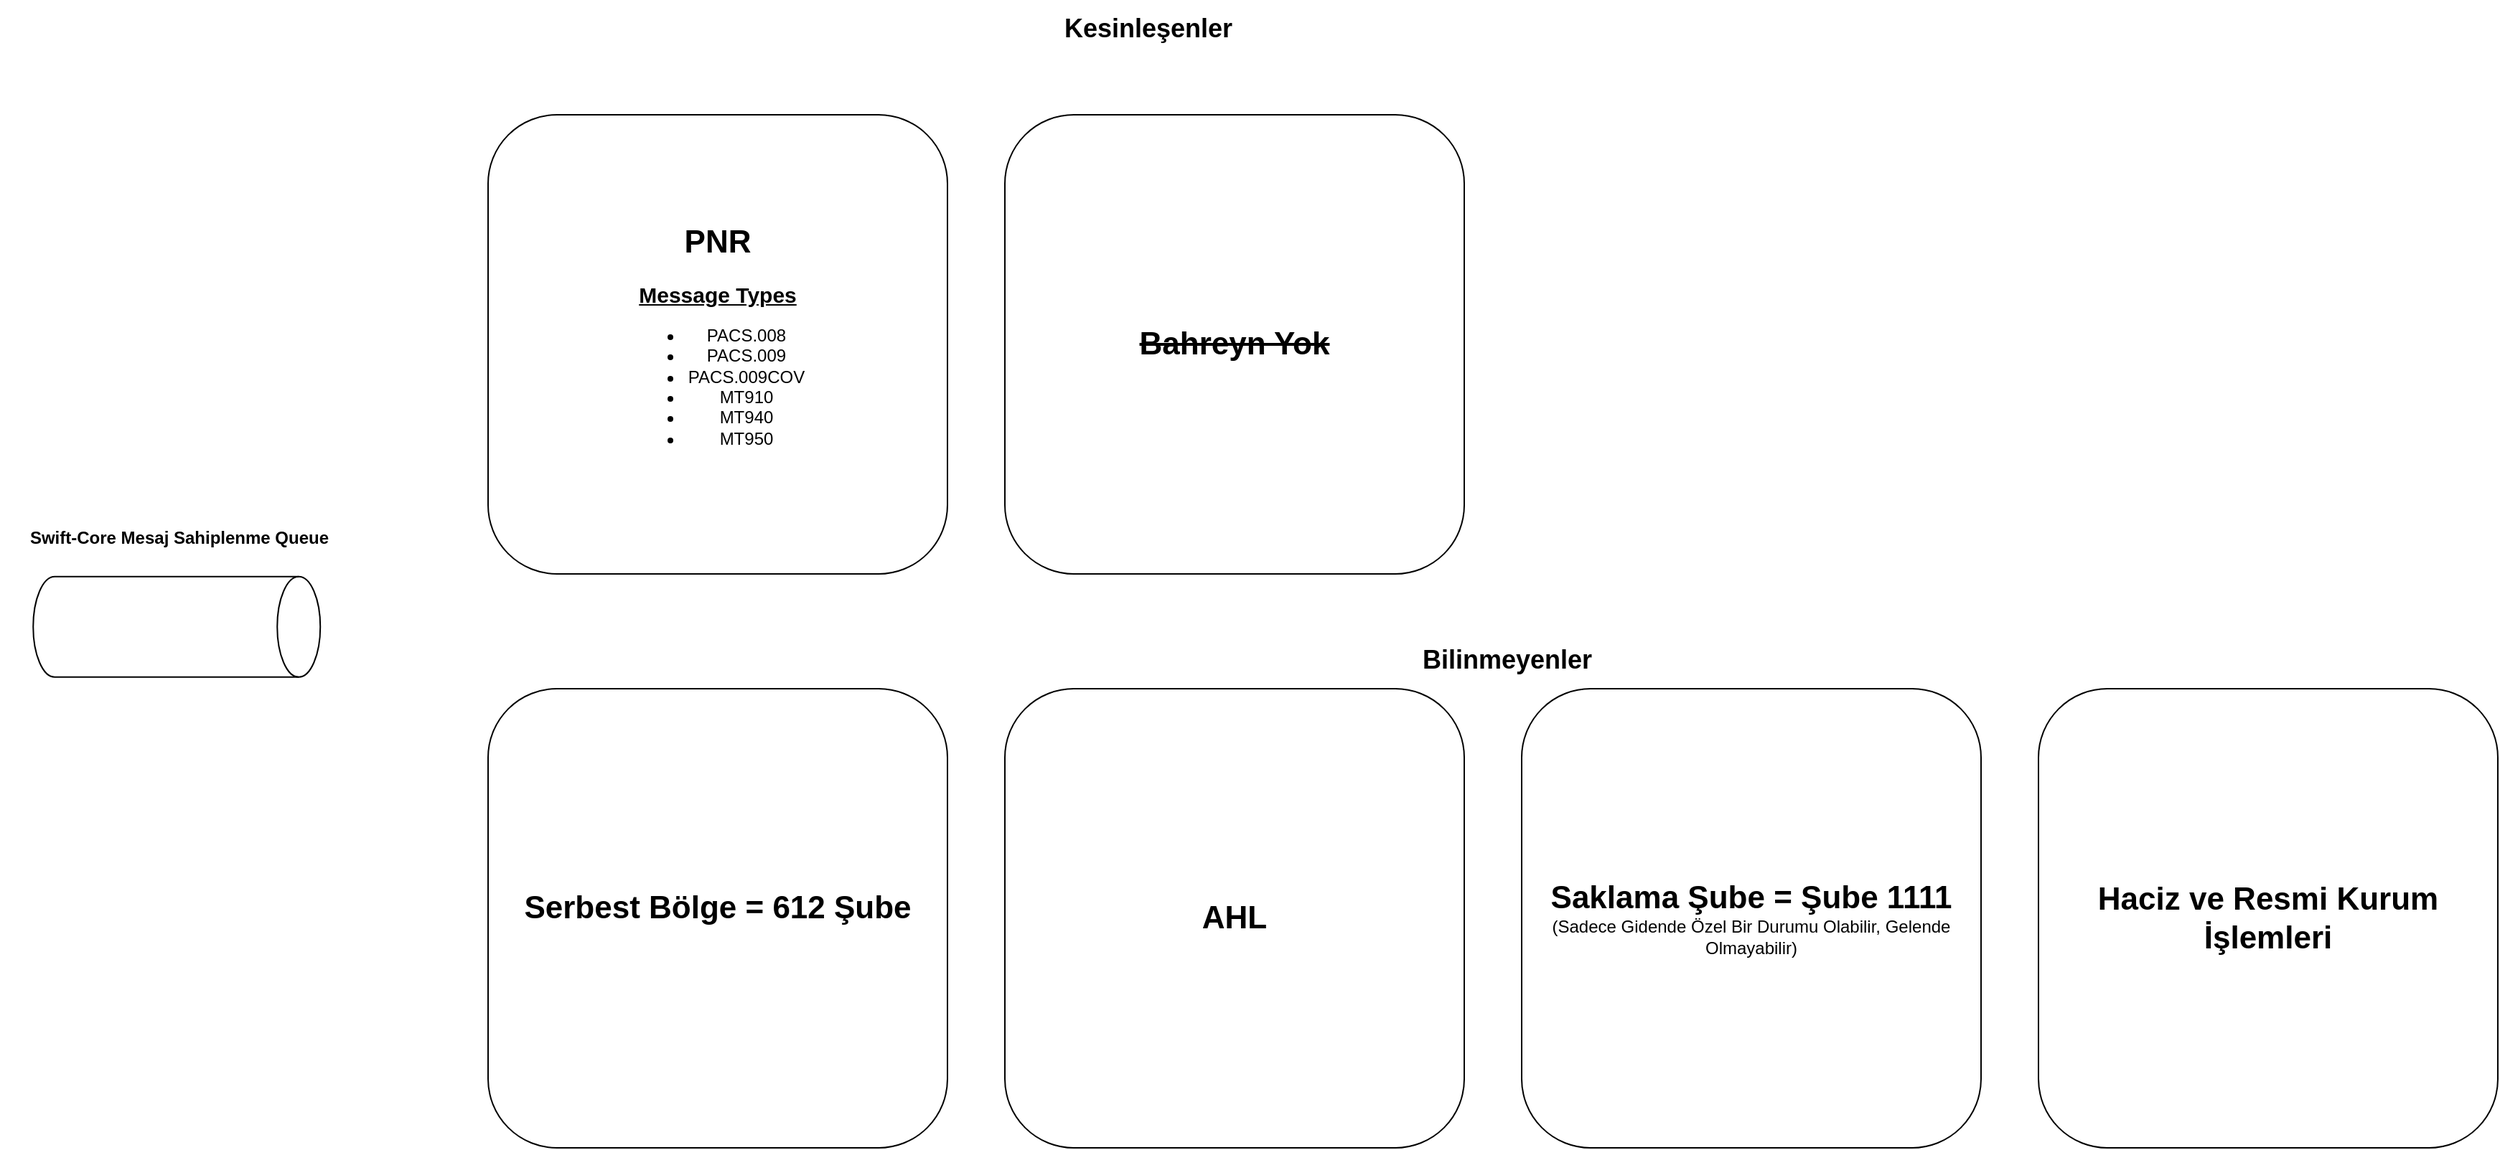 <mxfile version="24.7.6">
  <diagram name="Page-1" id="SjaHX0SKNCmMPlMpZnLW">
    <mxGraphModel dx="2925" dy="2389" grid="1" gridSize="10" guides="1" tooltips="1" connect="1" arrows="1" fold="1" page="1" pageScale="1" pageWidth="827" pageHeight="1169" math="0" shadow="0">
      <root>
        <mxCell id="0" />
        <mxCell id="1" parent="0" />
        <mxCell id="PyB6T44rJo8ZGuRNi5BV-1" value="" style="shape=cylinder3;whiteSpace=wrap;html=1;boundedLbl=1;backgroundOutline=1;size=15;rotation=90;" vertex="1" parent="1">
          <mxGeometry x="-11.88" y="-103.12" width="70" height="200" as="geometry" />
        </mxCell>
        <mxCell id="PyB6T44rJo8ZGuRNi5BV-2" value="&lt;b&gt;Swift-Core Mesaj Sahiplenme Queue&lt;/b&gt;" style="text;html=1;align=center;verticalAlign=middle;whiteSpace=wrap;rounded=0;" vertex="1" parent="1">
          <mxGeometry x="-100" y="-80" width="250" height="30" as="geometry" />
        </mxCell>
        <mxCell id="PyB6T44rJo8ZGuRNi5BV-4" value="&lt;b&gt;&lt;font style=&quot;font-size: 22px;&quot;&gt;PNR&lt;/font&gt;&lt;br&gt;&lt;br&gt;&lt;/b&gt;&lt;div&gt;&lt;b&gt;&lt;font style=&quot;font-size: 15px;&quot;&gt;&lt;u&gt;Message Types&lt;/u&gt;&lt;/font&gt;&lt;/b&gt;&lt;/div&gt;&lt;div&gt;&lt;ul&gt;&lt;li&gt;PACS.008&lt;/li&gt;&lt;li&gt;PACS.009&lt;/li&gt;&lt;li&gt;PACS.009COV&lt;/li&gt;&lt;li&gt;MT910&lt;/li&gt;&lt;li&gt;MT940&lt;/li&gt;&lt;li&gt;MT950&lt;/li&gt;&lt;/ul&gt;&lt;/div&gt;" style="rounded=1;whiteSpace=wrap;html=1;" vertex="1" parent="1">
          <mxGeometry x="240" y="-360" width="320" height="320" as="geometry" />
        </mxCell>
        <mxCell id="PyB6T44rJo8ZGuRNi5BV-5" value="&lt;b&gt;&lt;font style=&quot;font-size: 22px;&quot;&gt;Serbest Bölge = 612 Şube&lt;/font&gt;&lt;br&gt;&lt;/b&gt;&lt;div&gt;&lt;br&gt;&lt;/div&gt;" style="rounded=1;whiteSpace=wrap;html=1;" vertex="1" parent="1">
          <mxGeometry x="240" y="40" width="320" height="320" as="geometry" />
        </mxCell>
        <mxCell id="PyB6T44rJo8ZGuRNi5BV-7" value="&lt;span style=&quot;font-size: 22px;&quot;&gt;&lt;b&gt;&lt;strike&gt;Bahreyn Yok&lt;/strike&gt;&lt;/b&gt;&lt;/span&gt;" style="rounded=1;whiteSpace=wrap;html=1;" vertex="1" parent="1">
          <mxGeometry x="600" y="-360" width="320" height="320" as="geometry" />
        </mxCell>
        <mxCell id="PyB6T44rJo8ZGuRNi5BV-9" value="&lt;b&gt;&lt;font style=&quot;font-size: 22px;&quot;&gt;AHL&lt;/font&gt;&lt;br&gt;&lt;/b&gt;" style="rounded=1;whiteSpace=wrap;html=1;" vertex="1" parent="1">
          <mxGeometry x="600" y="40" width="320" height="320" as="geometry" />
        </mxCell>
        <mxCell id="PyB6T44rJo8ZGuRNi5BV-10" value="&lt;b&gt;&lt;font style=&quot;font-size: 22px;&quot;&gt;Saklama Şube = Şube 1111&lt;br&gt;&lt;/font&gt;&lt;/b&gt;(Sadece Gidende Özel Bir Durumu Olabilir, Gelende Olmayabilir)" style="rounded=1;whiteSpace=wrap;html=1;" vertex="1" parent="1">
          <mxGeometry x="960" y="40" width="320" height="320" as="geometry" />
        </mxCell>
        <mxCell id="PyB6T44rJo8ZGuRNi5BV-11" value="&lt;b&gt;&lt;font style=&quot;font-size: 22px;&quot;&gt;Haciz ve Resmi Kurum İşlemleri&lt;/font&gt;&lt;/b&gt;" style="rounded=1;whiteSpace=wrap;html=1;" vertex="1" parent="1">
          <mxGeometry x="1320" y="40" width="320" height="320" as="geometry" />
        </mxCell>
        <mxCell id="PyB6T44rJo8ZGuRNi5BV-12" value="&lt;b&gt;&lt;font style=&quot;font-size: 18px;&quot;&gt;Kesinleşenler&lt;/font&gt;&lt;/b&gt;" style="text;html=1;align=center;verticalAlign=middle;whiteSpace=wrap;rounded=0;" vertex="1" parent="1">
          <mxGeometry x="560" y="-440" width="280" height="40" as="geometry" />
        </mxCell>
        <mxCell id="PyB6T44rJo8ZGuRNi5BV-13" value="&lt;b&gt;&lt;font style=&quot;font-size: 18px;&quot;&gt;Bilinmeyenler&lt;/font&gt;&lt;/b&gt;" style="text;html=1;align=center;verticalAlign=middle;whiteSpace=wrap;rounded=0;" vertex="1" parent="1">
          <mxGeometry x="810" width="280" height="40" as="geometry" />
        </mxCell>
      </root>
    </mxGraphModel>
  </diagram>
</mxfile>

